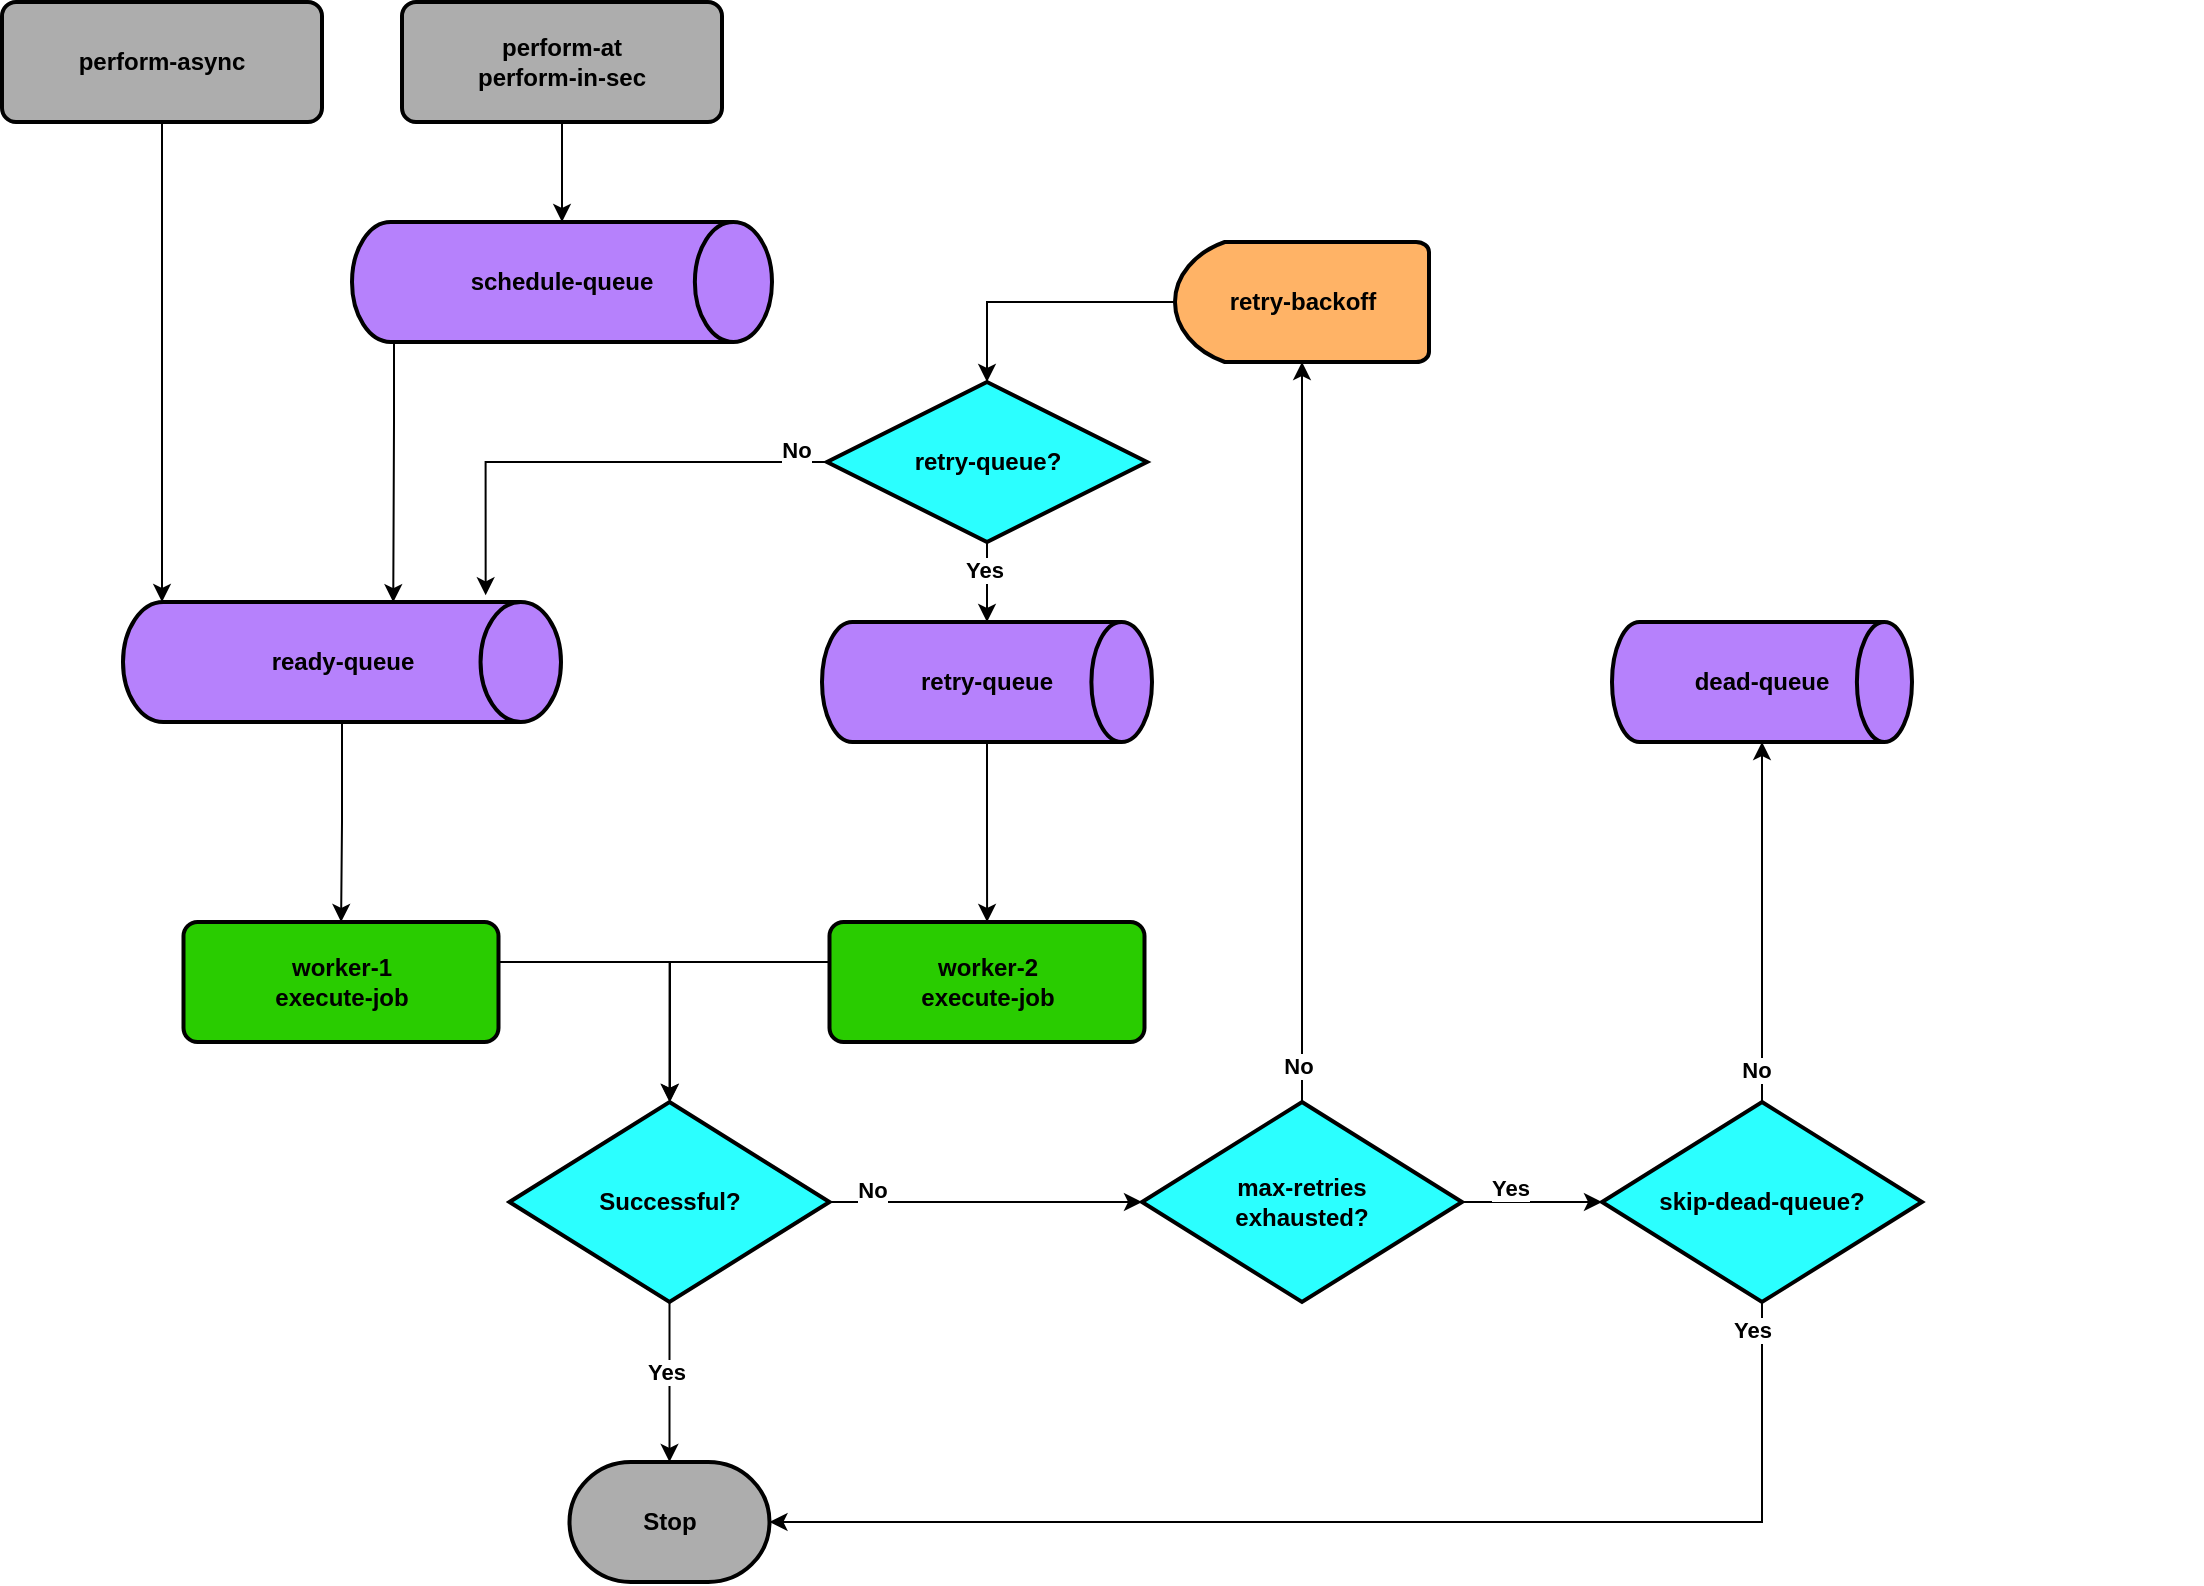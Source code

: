 <mxfile version="20.2.4"><diagram id="ZyJfrbfR_-rNSI5_I-2-" name="Page-1"><mxGraphModel dx="1310" dy="985" grid="1" gridSize="10" guides="1" tooltips="1" connect="1" arrows="1" fold="1" page="1" pageScale="1" pageWidth="827" pageHeight="1169" math="0" shadow="0"><root><mxCell id="0"/><mxCell id="1" parent="0"/><mxCell id="8-oSbAdD8V_nbYItekZA-2" value="Stop" style="strokeWidth=2;html=1;shape=mxgraph.flowchart.terminator;whiteSpace=wrap;fillColor=#ADADAD;fontStyle=1" vertex="1" parent="1"><mxGeometry x="443.75" y="930" width="100" height="60" as="geometry"/></mxCell><mxCell id="8-oSbAdD8V_nbYItekZA-71" style="edgeStyle=orthogonalEdgeStyle;rounded=0;orthogonalLoop=1;jettySize=auto;html=1;fontStyle=1" edge="1" parent="1" source="8-oSbAdD8V_nbYItekZA-6" target="8-oSbAdD8V_nbYItekZA-69"><mxGeometry relative="1" as="geometry"/></mxCell><mxCell id="8-oSbAdD8V_nbYItekZA-6" value="ready-queue" style="strokeWidth=2;html=1;shape=mxgraph.flowchart.direct_data;whiteSpace=wrap;fillColor=#B681FC;fontStyle=1" vertex="1" parent="1"><mxGeometry x="220.5" y="500" width="219" height="60" as="geometry"/></mxCell><mxCell id="8-oSbAdD8V_nbYItekZA-10" value="" style="edgeStyle=orthogonalEdgeStyle;rounded=0;orthogonalLoop=1;jettySize=auto;html=1;fontStyle=1" edge="1" parent="1" target="8-oSbAdD8V_nbYItekZA-8"><mxGeometry relative="1" as="geometry"><mxPoint x="399.5" y="685" as="sourcePoint"/><Array as="points"><mxPoint x="400" y="680"/><mxPoint x="494" y="680"/></Array></mxGeometry></mxCell><mxCell id="8-oSbAdD8V_nbYItekZA-9" value="" style="edgeStyle=orthogonalEdgeStyle;rounded=0;orthogonalLoop=1;jettySize=auto;html=1;fontStyle=1" edge="1" parent="1" source="8-oSbAdD8V_nbYItekZA-8" target="8-oSbAdD8V_nbYItekZA-2"><mxGeometry relative="1" as="geometry"/></mxCell><mxCell id="8-oSbAdD8V_nbYItekZA-60" style="edgeStyle=orthogonalEdgeStyle;rounded=0;orthogonalLoop=1;jettySize=auto;html=1;entryX=0;entryY=0.5;entryDx=0;entryDy=0;entryPerimeter=0;fontStyle=1" edge="1" parent="1" source="8-oSbAdD8V_nbYItekZA-8" target="8-oSbAdD8V_nbYItekZA-11"><mxGeometry relative="1" as="geometry"/></mxCell><mxCell id="8-oSbAdD8V_nbYItekZA-61" value="No" style="edgeLabel;html=1;align=center;verticalAlign=middle;resizable=0;points=[];fontStyle=1" vertex="1" connectable="0" parent="8-oSbAdD8V_nbYItekZA-60"><mxGeometry x="-0.161" y="-1" relative="1" as="geometry"><mxPoint x="-107" y="-1" as="offset"/></mxGeometry></mxCell><mxCell id="8-oSbAdD8V_nbYItekZA-8" value="Successful?" style="strokeWidth=2;html=1;shape=mxgraph.flowchart.decision;whiteSpace=wrap;fillColor=#2BFFFF;fontStyle=1" vertex="1" parent="1"><mxGeometry x="413.75" y="750" width="160" height="100" as="geometry"/></mxCell><mxCell id="8-oSbAdD8V_nbYItekZA-54" style="edgeStyle=orthogonalEdgeStyle;rounded=0;orthogonalLoop=1;jettySize=auto;html=1;entryX=0.5;entryY=0;entryDx=0;entryDy=0;entryPerimeter=0;fontStyle=1" edge="1" parent="1" source="8-oSbAdD8V_nbYItekZA-11" target="8-oSbAdD8V_nbYItekZA-52"><mxGeometry relative="1" as="geometry"/></mxCell><mxCell id="8-oSbAdD8V_nbYItekZA-56" value="No" style="edgeLabel;html=1;align=center;verticalAlign=middle;resizable=0;points=[];fontStyle=1" vertex="1" connectable="0" parent="8-oSbAdD8V_nbYItekZA-54"><mxGeometry x="-0.9" y="2" relative="1" as="geometry"><mxPoint as="offset"/></mxGeometry></mxCell><mxCell id="8-oSbAdD8V_nbYItekZA-55" value="" style="edgeStyle=orthogonalEdgeStyle;rounded=0;orthogonalLoop=1;jettySize=auto;html=1;fontStyle=1" edge="1" parent="1" source="8-oSbAdD8V_nbYItekZA-11" target="8-oSbAdD8V_nbYItekZA-13"><mxGeometry relative="1" as="geometry"/></mxCell><mxCell id="8-oSbAdD8V_nbYItekZA-11" value="max-retries&lt;br&gt;exhausted?" style="strokeWidth=2;html=1;shape=mxgraph.flowchart.decision;whiteSpace=wrap;fillColor=#2BFFFF;fontStyle=1" vertex="1" parent="1"><mxGeometry x="730" y="750" width="160" height="100" as="geometry"/></mxCell><mxCell id="8-oSbAdD8V_nbYItekZA-16" value="" style="edgeStyle=orthogonalEdgeStyle;rounded=0;orthogonalLoop=1;jettySize=auto;html=1;fontStyle=1" edge="1" parent="1" source="8-oSbAdD8V_nbYItekZA-13" target="8-oSbAdD8V_nbYItekZA-15"><mxGeometry relative="1" as="geometry"/></mxCell><mxCell id="8-oSbAdD8V_nbYItekZA-42" style="edgeStyle=orthogonalEdgeStyle;rounded=0;orthogonalLoop=1;jettySize=auto;html=1;entryX=1;entryY=0.5;entryDx=0;entryDy=0;entryPerimeter=0;fontStyle=1" edge="1" parent="1" source="8-oSbAdD8V_nbYItekZA-13" target="8-oSbAdD8V_nbYItekZA-2"><mxGeometry relative="1" as="geometry"><Array as="points"><mxPoint x="1040" y="960"/></Array></mxGeometry></mxCell><mxCell id="8-oSbAdD8V_nbYItekZA-13" value="skip-dead-queue?" style="strokeWidth=2;html=1;shape=mxgraph.flowchart.decision;whiteSpace=wrap;fillColor=#2BFFFF;fontStyle=1" vertex="1" parent="1"><mxGeometry x="960" y="750" width="160" height="100" as="geometry"/></mxCell><mxCell id="8-oSbAdD8V_nbYItekZA-15" value="dead-queue" style="strokeWidth=2;html=1;shape=mxgraph.flowchart.direct_data;whiteSpace=wrap;fillColor=#B681FC;fontStyle=1" vertex="1" parent="1"><mxGeometry x="965" y="510" width="150" height="60" as="geometry"/></mxCell><mxCell id="8-oSbAdD8V_nbYItekZA-49" style="edgeStyle=orthogonalEdgeStyle;rounded=0;orthogonalLoop=1;jettySize=auto;html=1;exitX=0;exitY=0.5;exitDx=0;exitDy=0;exitPerimeter=0;entryX=0.828;entryY=-0.056;entryDx=0;entryDy=0;entryPerimeter=0;fontStyle=1" edge="1" parent="1" source="8-oSbAdD8V_nbYItekZA-19" target="8-oSbAdD8V_nbYItekZA-6"><mxGeometry relative="1" as="geometry"/></mxCell><mxCell id="8-oSbAdD8V_nbYItekZA-50" value="" style="edgeStyle=orthogonalEdgeStyle;rounded=0;orthogonalLoop=1;jettySize=auto;html=1;fontStyle=1" edge="1" parent="1" source="8-oSbAdD8V_nbYItekZA-19" target="8-oSbAdD8V_nbYItekZA-21"><mxGeometry relative="1" as="geometry"/></mxCell><mxCell id="8-oSbAdD8V_nbYItekZA-19" value="retry-queue?" style="strokeWidth=2;html=1;shape=mxgraph.flowchart.decision;whiteSpace=wrap;fillColor=#2BFFFF;fontStyle=1" vertex="1" parent="1"><mxGeometry x="572.5" y="390" width="160" height="80" as="geometry"/></mxCell><mxCell id="8-oSbAdD8V_nbYItekZA-72" style="edgeStyle=orthogonalEdgeStyle;rounded=0;orthogonalLoop=1;jettySize=auto;html=1;fontStyle=1" edge="1" parent="1" source="8-oSbAdD8V_nbYItekZA-21" target="8-oSbAdD8V_nbYItekZA-68"><mxGeometry relative="1" as="geometry"/></mxCell><mxCell id="8-oSbAdD8V_nbYItekZA-21" value="retry-queue" style="strokeWidth=2;html=1;shape=mxgraph.flowchart.direct_data;whiteSpace=wrap;fillColor=#B681FC;fontStyle=1" vertex="1" parent="1"><mxGeometry x="570" y="510" width="165" height="60" as="geometry"/></mxCell><mxCell id="8-oSbAdD8V_nbYItekZA-44" value="" style="edgeStyle=orthogonalEdgeStyle;rounded=0;orthogonalLoop=1;jettySize=auto;html=1;fontStyle=1" edge="1" parent="1" source="8-oSbAdD8V_nbYItekZA-23" target="8-oSbAdD8V_nbYItekZA-39"><mxGeometry relative="1" as="geometry"/></mxCell><mxCell id="8-oSbAdD8V_nbYItekZA-23" value="perform-at&lt;br&gt;perform-in-sec" style="rounded=1;whiteSpace=wrap;html=1;absoluteArcSize=1;arcSize=14;strokeWidth=2;fillColor=#ADADAD;fontStyle=1" vertex="1" parent="1"><mxGeometry x="360" y="200" width="160" height="60" as="geometry"/></mxCell><mxCell id="8-oSbAdD8V_nbYItekZA-76" style="edgeStyle=orthogonalEdgeStyle;rounded=0;orthogonalLoop=1;jettySize=auto;html=1;fontStyle=1" edge="1" parent="1" source="8-oSbAdD8V_nbYItekZA-24"><mxGeometry relative="1" as="geometry"><mxPoint x="240" y="500" as="targetPoint"/></mxGeometry></mxCell><mxCell id="8-oSbAdD8V_nbYItekZA-24" value="perform-async" style="rounded=1;whiteSpace=wrap;html=1;absoluteArcSize=1;arcSize=14;strokeWidth=2;fillColor=#ADADAD;fontStyle=1" vertex="1" parent="1"><mxGeometry x="160" y="200" width="160" height="60" as="geometry"/></mxCell><mxCell id="8-oSbAdD8V_nbYItekZA-81" style="edgeStyle=orthogonalEdgeStyle;rounded=0;orthogonalLoop=1;jettySize=auto;html=1;entryX=0.617;entryY=0.002;entryDx=0;entryDy=0;entryPerimeter=0;fontStyle=1" edge="1" parent="1" source="8-oSbAdD8V_nbYItekZA-39" target="8-oSbAdD8V_nbYItekZA-6"><mxGeometry relative="1" as="geometry"><Array as="points"><mxPoint x="356" y="410"/><mxPoint x="356" y="410"/></Array></mxGeometry></mxCell><mxCell id="8-oSbAdD8V_nbYItekZA-39" value="schedule-queue" style="strokeWidth=2;html=1;shape=mxgraph.flowchart.direct_data;whiteSpace=wrap;fillColor=#B681FC;fontStyle=1" vertex="1" parent="1"><mxGeometry x="335" y="310" width="210" height="60" as="geometry"/></mxCell><mxCell id="8-oSbAdD8V_nbYItekZA-53" style="edgeStyle=orthogonalEdgeStyle;rounded=0;orthogonalLoop=1;jettySize=auto;html=1;fontStyle=1" edge="1" parent="1" source="8-oSbAdD8V_nbYItekZA-52" target="8-oSbAdD8V_nbYItekZA-19"><mxGeometry relative="1" as="geometry"/></mxCell><mxCell id="8-oSbAdD8V_nbYItekZA-52" value="retry-backoff" style="strokeWidth=2;html=1;shape=mxgraph.flowchart.delay;whiteSpace=wrap;direction=west;fillColor=#FFB366;fontStyle=1" vertex="1" parent="1"><mxGeometry x="746.5" y="320" width="127" height="60" as="geometry"/></mxCell><mxCell id="8-oSbAdD8V_nbYItekZA-57" value="Yes" style="edgeLabel;html=1;align=center;verticalAlign=middle;resizable=0;points=[];fontStyle=1" vertex="1" connectable="0" parent="1"><mxGeometry x="920" y="800" as="geometry"><mxPoint x="-6" y="-7" as="offset"/></mxGeometry></mxCell><mxCell id="8-oSbAdD8V_nbYItekZA-58" value="Yes" style="edgeLabel;html=1;align=center;verticalAlign=middle;resizable=0;points=[];fontStyle=1" vertex="1" connectable="0" parent="1"><mxGeometry x="940" y="830" as="geometry"><mxPoint x="-289" y="-346" as="offset"/></mxGeometry></mxCell><mxCell id="8-oSbAdD8V_nbYItekZA-59" value="Yes" style="edgeLabel;html=1;align=center;verticalAlign=middle;resizable=0;points=[];fontStyle=1" vertex="1" connectable="0" parent="1"><mxGeometry x="1115" y="840" as="geometry"><mxPoint x="-623" y="45" as="offset"/></mxGeometry></mxCell><mxCell id="8-oSbAdD8V_nbYItekZA-73" style="edgeStyle=orthogonalEdgeStyle;rounded=0;orthogonalLoop=1;jettySize=auto;html=1;entryX=0.5;entryY=0;entryDx=0;entryDy=0;entryPerimeter=0;fontStyle=1" edge="1" parent="1" source="8-oSbAdD8V_nbYItekZA-68" target="8-oSbAdD8V_nbYItekZA-8"><mxGeometry relative="1" as="geometry"><Array as="points"><mxPoint x="494" y="680"/></Array></mxGeometry></mxCell><mxCell id="8-oSbAdD8V_nbYItekZA-68" value="worker-2&lt;br&gt;execute-job" style="rounded=1;whiteSpace=wrap;html=1;absoluteArcSize=1;arcSize=14;strokeWidth=2;fillColor=#29CC00;fontStyle=1" vertex="1" parent="1"><mxGeometry x="573.75" y="660" width="157.5" height="60" as="geometry"/></mxCell><mxCell id="8-oSbAdD8V_nbYItekZA-69" value="worker-1&lt;br&gt;execute-job" style="rounded=1;whiteSpace=wrap;html=1;absoluteArcSize=1;arcSize=14;strokeWidth=2;fillColor=#29CC00;fontStyle=1" vertex="1" parent="1"><mxGeometry x="250.75" y="660" width="157.5" height="60" as="geometry"/></mxCell><mxCell id="8-oSbAdD8V_nbYItekZA-77" value="No" style="edgeLabel;html=1;align=center;verticalAlign=middle;resizable=0;points=[];fontStyle=1" vertex="1" connectable="0" parent="1"><mxGeometry x="818" y="740" as="geometry"><mxPoint x="-223" y="54" as="offset"/></mxGeometry></mxCell><mxCell id="8-oSbAdD8V_nbYItekZA-78" value="No" style="edgeLabel;html=1;align=center;verticalAlign=middle;resizable=0;points=[];fontStyle=1" vertex="1" connectable="0" parent="1"><mxGeometry x="780" y="370" as="geometry"><mxPoint x="-223" y="54" as="offset"/></mxGeometry></mxCell><mxCell id="8-oSbAdD8V_nbYItekZA-79" value="No" style="edgeLabel;html=1;align=center;verticalAlign=middle;resizable=0;points=[];fontStyle=1" vertex="1" connectable="0" parent="1"><mxGeometry x="1260" y="680" as="geometry"><mxPoint x="-223" y="54" as="offset"/></mxGeometry></mxCell><mxCell id="8-oSbAdD8V_nbYItekZA-80" value="Yes" style="edgeLabel;html=1;align=center;verticalAlign=middle;resizable=0;points=[];fontStyle=1" vertex="1" connectable="0" parent="1"><mxGeometry x="1000" y="830" as="geometry"><mxPoint x="35" y="34" as="offset"/></mxGeometry></mxCell></root></mxGraphModel></diagram></mxfile>
